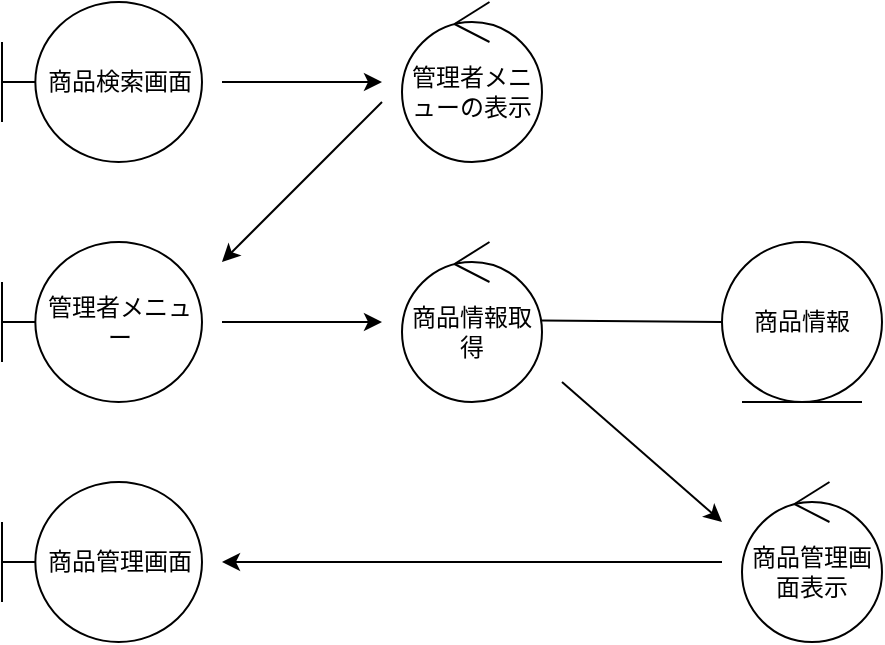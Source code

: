<mxfile>
    <diagram id="IPDlboX6hjGvJUM5FEaD" name="ページ1">
        <mxGraphModel dx="720" dy="576" grid="1" gridSize="10" guides="1" tooltips="1" connect="1" arrows="1" fold="1" page="1" pageScale="1" pageWidth="1169" pageHeight="827" math="0" shadow="0">
            <root>
                <mxCell id="0"/>
                <mxCell id="1" parent="0"/>
                <mxCell id="2" value="商品検索画面" style="shape=umlBoundary;whiteSpace=wrap;html=1;" parent="1" vertex="1">
                    <mxGeometry x="80" y="80" width="100" height="80" as="geometry"/>
                </mxCell>
                <mxCell id="3" value="管理者メニューの表示" style="ellipse;shape=umlControl;whiteSpace=wrap;html=1;" parent="1" vertex="1">
                    <mxGeometry x="280" y="80" width="70" height="80" as="geometry"/>
                </mxCell>
                <mxCell id="5" value="管理者メニュー" style="shape=umlBoundary;whiteSpace=wrap;html=1;" parent="1" vertex="1">
                    <mxGeometry x="80" y="200" width="100" height="80" as="geometry"/>
                </mxCell>
                <mxCell id="6" value="商品管理画面表示" style="ellipse;shape=umlControl;whiteSpace=wrap;html=1;" parent="1" vertex="1">
                    <mxGeometry x="450" y="320" width="70" height="80" as="geometry"/>
                </mxCell>
                <mxCell id="7" value="商品管理画面" style="shape=umlBoundary;whiteSpace=wrap;html=1;" parent="1" vertex="1">
                    <mxGeometry x="80" y="320" width="100" height="80" as="geometry"/>
                </mxCell>
                <mxCell id="8" value="商品情報取得" style="ellipse;shape=umlControl;whiteSpace=wrap;html=1;" parent="1" vertex="1">
                    <mxGeometry x="280" y="200" width="70" height="80" as="geometry"/>
                </mxCell>
                <mxCell id="9" value="商品情報" style="ellipse;shape=umlEntity;whiteSpace=wrap;html=1;" parent="1" vertex="1">
                    <mxGeometry x="440" y="200" width="80" height="80" as="geometry"/>
                </mxCell>
                <mxCell id="10" value="" style="endArrow=classic;html=1;" edge="1" parent="1">
                    <mxGeometry width="50" height="50" relative="1" as="geometry">
                        <mxPoint x="190" y="120" as="sourcePoint"/>
                        <mxPoint x="270" y="120" as="targetPoint"/>
                    </mxGeometry>
                </mxCell>
                <mxCell id="11" value="" style="endArrow=classic;html=1;" edge="1" parent="1">
                    <mxGeometry width="50" height="50" relative="1" as="geometry">
                        <mxPoint x="270" y="130" as="sourcePoint"/>
                        <mxPoint x="190" y="210" as="targetPoint"/>
                    </mxGeometry>
                </mxCell>
                <mxCell id="12" value="" style="endArrow=none;html=1;entryX=0;entryY=0.5;entryDx=0;entryDy=0;exitX=0.995;exitY=0.49;exitDx=0;exitDy=0;exitPerimeter=0;" edge="1" parent="1" source="8" target="9">
                    <mxGeometry width="50" height="50" relative="1" as="geometry">
                        <mxPoint x="360" y="240" as="sourcePoint"/>
                        <mxPoint x="390" y="200" as="targetPoint"/>
                    </mxGeometry>
                </mxCell>
                <mxCell id="13" value="" style="endArrow=classic;html=1;" edge="1" parent="1">
                    <mxGeometry width="50" height="50" relative="1" as="geometry">
                        <mxPoint x="190" y="240" as="sourcePoint"/>
                        <mxPoint x="270" y="240" as="targetPoint"/>
                    </mxGeometry>
                </mxCell>
                <mxCell id="14" value="" style="endArrow=classic;html=1;" edge="1" parent="1">
                    <mxGeometry width="50" height="50" relative="1" as="geometry">
                        <mxPoint x="360" y="270" as="sourcePoint"/>
                        <mxPoint x="440" y="340" as="targetPoint"/>
                    </mxGeometry>
                </mxCell>
                <mxCell id="15" value="" style="endArrow=classic;html=1;" edge="1" parent="1">
                    <mxGeometry width="50" height="50" relative="1" as="geometry">
                        <mxPoint x="440" y="360" as="sourcePoint"/>
                        <mxPoint x="190" y="360" as="targetPoint"/>
                    </mxGeometry>
                </mxCell>
            </root>
        </mxGraphModel>
    </diagram>
</mxfile>